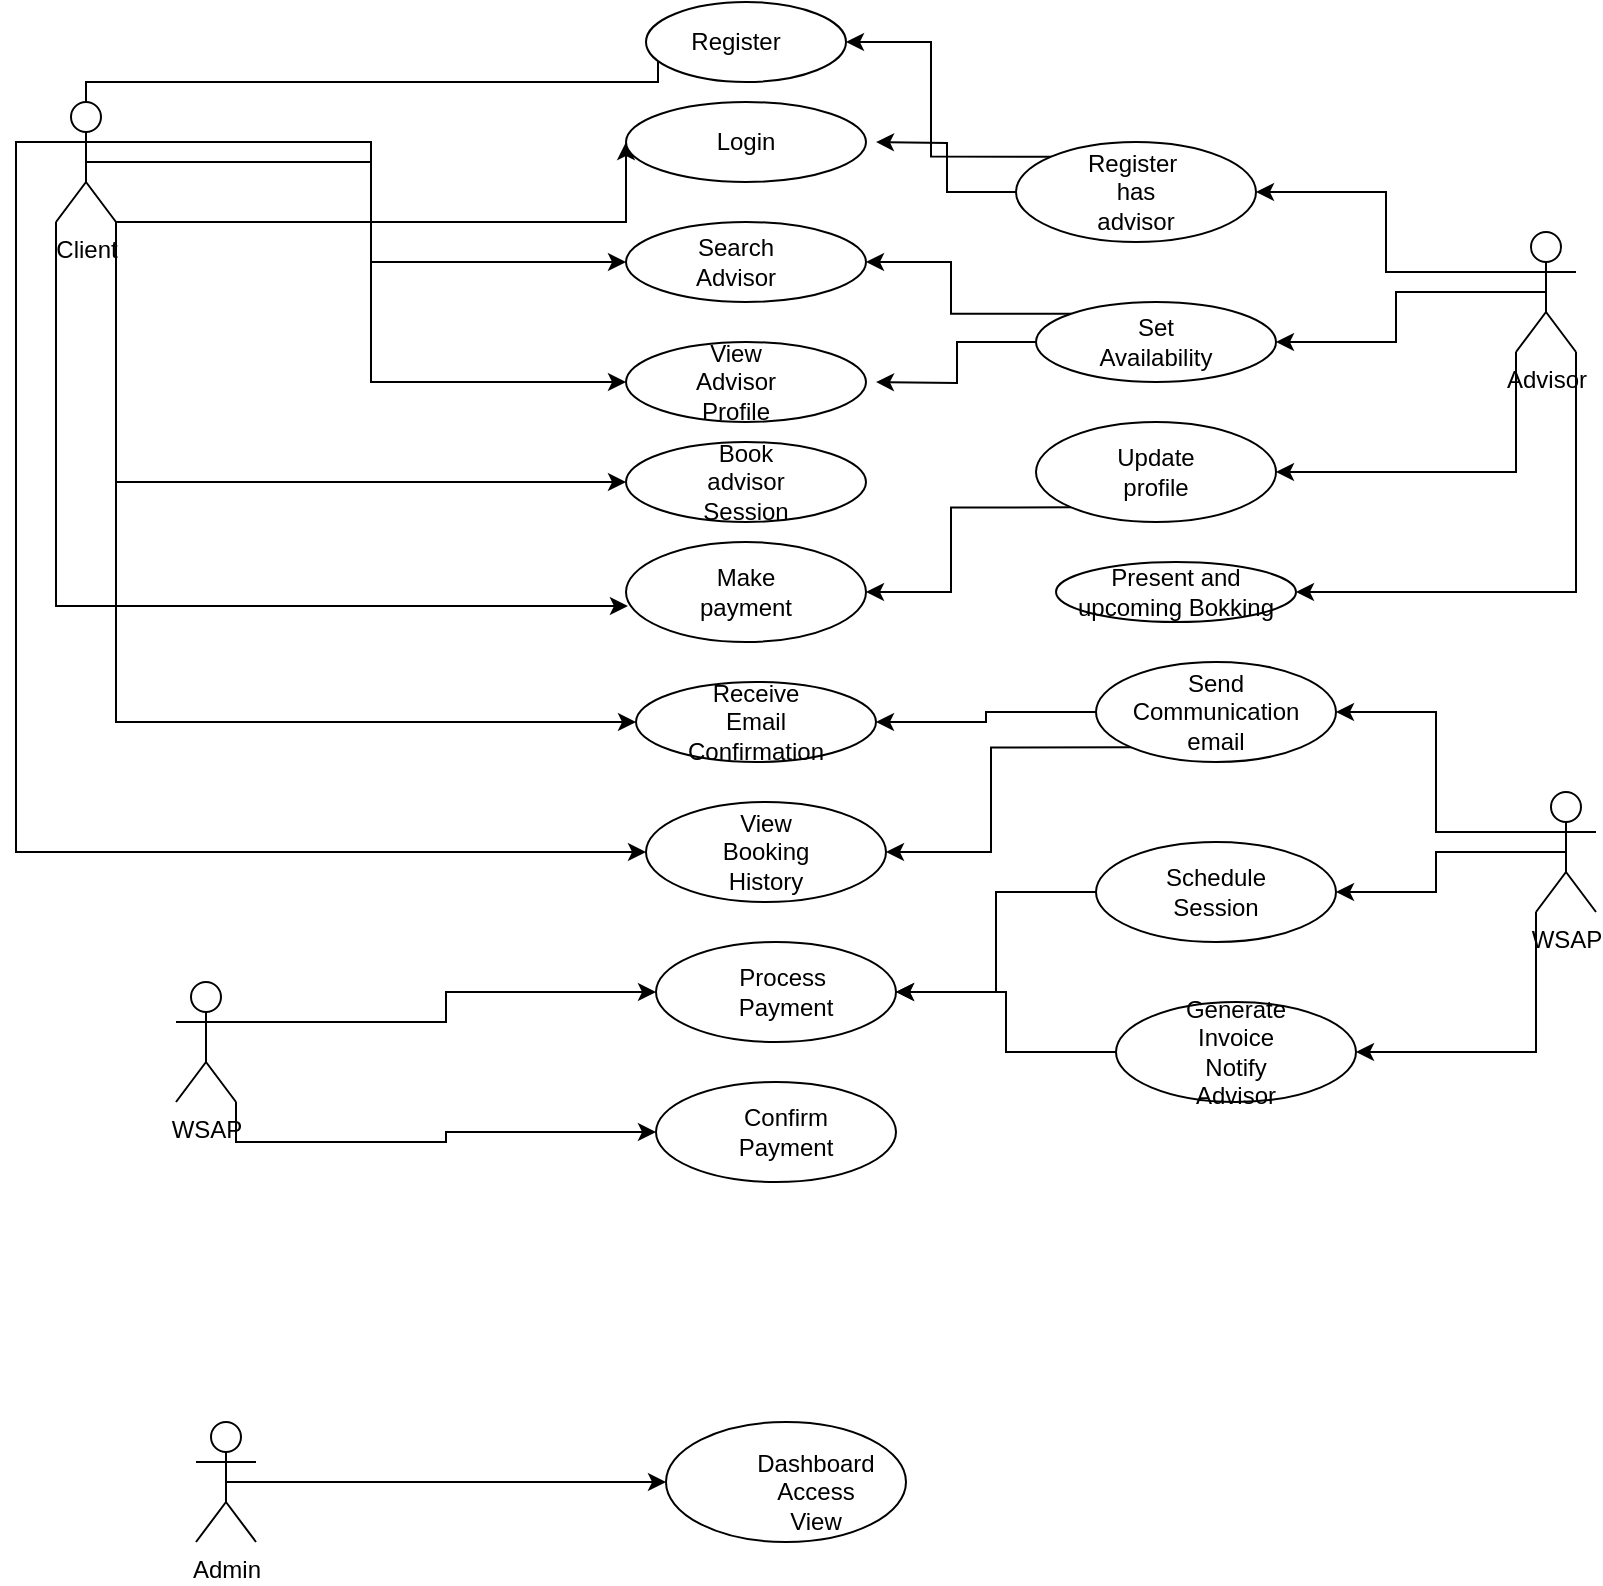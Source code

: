 <mxfile version="26.2.14" pages="2">
  <diagram name="Page-1" id="0P13ojsJWKji0uEoKuey">
    <mxGraphModel dx="786" dy="417" grid="1" gridSize="10" guides="1" tooltips="1" connect="1" arrows="1" fold="1" page="1" pageScale="1" pageWidth="850" pageHeight="1100" math="0" shadow="0">
      <root>
        <mxCell id="0" />
        <mxCell id="1" parent="0" />
        <mxCell id="HCQi1uKdtae3tc_xYhWS-5" style="edgeStyle=orthogonalEdgeStyle;rounded=0;orthogonalLoop=1;jettySize=auto;html=1;" parent="1" source="HCQi1uKdtae3tc_xYhWS-4" edge="1">
          <mxGeometry relative="1" as="geometry">
            <mxPoint x="330" y="70" as="targetPoint" />
            <Array as="points">
              <mxPoint x="45" y="90" />
              <mxPoint x="331" y="90" />
            </Array>
          </mxGeometry>
        </mxCell>
        <mxCell id="HCQi1uKdtae3tc_xYhWS-14" style="edgeStyle=orthogonalEdgeStyle;rounded=0;orthogonalLoop=1;jettySize=auto;html=1;exitX=1;exitY=1;exitDx=0;exitDy=0;exitPerimeter=0;entryX=0;entryY=0.5;entryDx=0;entryDy=0;" parent="1" source="HCQi1uKdtae3tc_xYhWS-4" target="HCQi1uKdtae3tc_xYhWS-11" edge="1">
          <mxGeometry relative="1" as="geometry">
            <Array as="points">
              <mxPoint x="315" y="160" />
            </Array>
          </mxGeometry>
        </mxCell>
        <mxCell id="HCQi1uKdtae3tc_xYhWS-30" style="edgeStyle=orthogonalEdgeStyle;rounded=0;orthogonalLoop=1;jettySize=auto;html=1;exitX=1;exitY=0.333;exitDx=0;exitDy=0;exitPerimeter=0;entryX=0;entryY=0.5;entryDx=0;entryDy=0;" parent="1" source="HCQi1uKdtae3tc_xYhWS-4" target="HCQi1uKdtae3tc_xYhWS-15" edge="1">
          <mxGeometry relative="1" as="geometry" />
        </mxCell>
        <mxCell id="HCQi1uKdtae3tc_xYhWS-31" style="edgeStyle=orthogonalEdgeStyle;rounded=0;orthogonalLoop=1;jettySize=auto;html=1;exitX=0.5;exitY=0.5;exitDx=0;exitDy=0;exitPerimeter=0;entryX=0;entryY=0.5;entryDx=0;entryDy=0;" parent="1" source="HCQi1uKdtae3tc_xYhWS-4" target="HCQi1uKdtae3tc_xYhWS-18" edge="1">
          <mxGeometry relative="1" as="geometry" />
        </mxCell>
        <mxCell id="HCQi1uKdtae3tc_xYhWS-32" style="edgeStyle=orthogonalEdgeStyle;rounded=0;orthogonalLoop=1;jettySize=auto;html=1;exitX=1;exitY=1;exitDx=0;exitDy=0;exitPerimeter=0;entryX=0;entryY=0.5;entryDx=0;entryDy=0;" parent="1" source="HCQi1uKdtae3tc_xYhWS-4" target="HCQi1uKdtae3tc_xYhWS-21" edge="1">
          <mxGeometry relative="1" as="geometry" />
        </mxCell>
        <mxCell id="HCQi1uKdtae3tc_xYhWS-37" style="edgeStyle=orthogonalEdgeStyle;rounded=0;orthogonalLoop=1;jettySize=auto;html=1;exitX=1;exitY=1;exitDx=0;exitDy=0;exitPerimeter=0;entryX=0;entryY=0.5;entryDx=0;entryDy=0;" parent="1" source="HCQi1uKdtae3tc_xYhWS-4" target="HCQi1uKdtae3tc_xYhWS-34" edge="1">
          <mxGeometry relative="1" as="geometry" />
        </mxCell>
        <mxCell id="HCQi1uKdtae3tc_xYhWS-40" style="edgeStyle=orthogonalEdgeStyle;rounded=0;orthogonalLoop=1;jettySize=auto;html=1;exitX=0;exitY=0.333;exitDx=0;exitDy=0;exitPerimeter=0;entryX=0;entryY=0.5;entryDx=0;entryDy=0;" parent="1" source="HCQi1uKdtae3tc_xYhWS-4" target="HCQi1uKdtae3tc_xYhWS-38" edge="1">
          <mxGeometry relative="1" as="geometry" />
        </mxCell>
        <mxCell id="HCQi1uKdtae3tc_xYhWS-4" value="Client" style="shape=umlActor;verticalLabelPosition=bottom;verticalAlign=top;html=1;outlineConnect=0;" parent="1" vertex="1">
          <mxGeometry x="30" y="100" width="30" height="60" as="geometry" />
        </mxCell>
        <mxCell id="HCQi1uKdtae3tc_xYhWS-9" value="" style="ellipse;whiteSpace=wrap;html=1;" parent="1" vertex="1">
          <mxGeometry x="325" y="50" width="100" height="40" as="geometry" />
        </mxCell>
        <mxCell id="HCQi1uKdtae3tc_xYhWS-10" value="Register" style="text;html=1;align=center;verticalAlign=middle;whiteSpace=wrap;rounded=0;" parent="1" vertex="1">
          <mxGeometry x="340" y="55" width="60" height="30" as="geometry" />
        </mxCell>
        <mxCell id="HCQi1uKdtae3tc_xYhWS-11" value="Login" style="ellipse;whiteSpace=wrap;html=1;" parent="1" vertex="1">
          <mxGeometry x="315" y="100" width="120" height="40" as="geometry" />
        </mxCell>
        <mxCell id="HCQi1uKdtae3tc_xYhWS-15" value="" style="ellipse;whiteSpace=wrap;html=1;" parent="1" vertex="1">
          <mxGeometry x="315" y="160" width="120" height="40" as="geometry" />
        </mxCell>
        <mxCell id="HCQi1uKdtae3tc_xYhWS-16" value="Search Advisor" style="text;html=1;align=center;verticalAlign=middle;whiteSpace=wrap;rounded=0;" parent="1" vertex="1">
          <mxGeometry x="340" y="165" width="60" height="30" as="geometry" />
        </mxCell>
        <mxCell id="HCQi1uKdtae3tc_xYhWS-18" value="" style="ellipse;whiteSpace=wrap;html=1;" parent="1" vertex="1">
          <mxGeometry x="315" y="220" width="120" height="40" as="geometry" />
        </mxCell>
        <mxCell id="HCQi1uKdtae3tc_xYhWS-21" value="" style="ellipse;whiteSpace=wrap;html=1;" parent="1" vertex="1">
          <mxGeometry x="315" y="270" width="120" height="40" as="geometry" />
        </mxCell>
        <mxCell id="HCQi1uKdtae3tc_xYhWS-22" value="Book advisor Session" style="text;html=1;align=center;verticalAlign=middle;whiteSpace=wrap;rounded=0;" parent="1" vertex="1">
          <mxGeometry x="345" y="275" width="60" height="30" as="geometry" />
        </mxCell>
        <mxCell id="HCQi1uKdtae3tc_xYhWS-23" value="" style="ellipse;whiteSpace=wrap;html=1;" parent="1" vertex="1">
          <mxGeometry x="315" y="320" width="120" height="50" as="geometry" />
        </mxCell>
        <mxCell id="HCQi1uKdtae3tc_xYhWS-24" value="Make payment" style="text;html=1;align=center;verticalAlign=middle;whiteSpace=wrap;rounded=0;" parent="1" vertex="1">
          <mxGeometry x="345" y="330" width="60" height="30" as="geometry" />
        </mxCell>
        <mxCell id="HCQi1uKdtae3tc_xYhWS-29" value="View Advisor Profile" style="text;html=1;align=center;verticalAlign=middle;whiteSpace=wrap;rounded=0;" parent="1" vertex="1">
          <mxGeometry x="340" y="225" width="60" height="30" as="geometry" />
        </mxCell>
        <mxCell id="HCQi1uKdtae3tc_xYhWS-33" style="edgeStyle=orthogonalEdgeStyle;rounded=0;orthogonalLoop=1;jettySize=auto;html=1;exitX=0;exitY=1;exitDx=0;exitDy=0;exitPerimeter=0;entryX=0.008;entryY=0.64;entryDx=0;entryDy=0;entryPerimeter=0;" parent="1" source="HCQi1uKdtae3tc_xYhWS-4" target="HCQi1uKdtae3tc_xYhWS-23" edge="1">
          <mxGeometry relative="1" as="geometry" />
        </mxCell>
        <mxCell id="HCQi1uKdtae3tc_xYhWS-34" value="" style="ellipse;whiteSpace=wrap;html=1;" parent="1" vertex="1">
          <mxGeometry x="320" y="390" width="120" height="40" as="geometry" />
        </mxCell>
        <mxCell id="HCQi1uKdtae3tc_xYhWS-35" value="Receive Email Confirmation" style="text;html=1;align=center;verticalAlign=middle;whiteSpace=wrap;rounded=0;" parent="1" vertex="1">
          <mxGeometry x="350" y="395" width="60" height="30" as="geometry" />
        </mxCell>
        <mxCell id="HCQi1uKdtae3tc_xYhWS-38" value="" style="ellipse;whiteSpace=wrap;html=1;" parent="1" vertex="1">
          <mxGeometry x="325" y="450" width="120" height="50" as="geometry" />
        </mxCell>
        <mxCell id="HCQi1uKdtae3tc_xYhWS-39" value="View Booking History" style="text;html=1;align=center;verticalAlign=middle;whiteSpace=wrap;rounded=0;" parent="1" vertex="1">
          <mxGeometry x="355" y="460" width="60" height="30" as="geometry" />
        </mxCell>
        <mxCell id="HCQi1uKdtae3tc_xYhWS-46" style="edgeStyle=orthogonalEdgeStyle;rounded=0;orthogonalLoop=1;jettySize=auto;html=1;exitX=0;exitY=0.333;exitDx=0;exitDy=0;exitPerimeter=0;" parent="1" source="HCQi1uKdtae3tc_xYhWS-43" target="HCQi1uKdtae3tc_xYhWS-44" edge="1">
          <mxGeometry relative="1" as="geometry" />
        </mxCell>
        <mxCell id="HCQi1uKdtae3tc_xYhWS-55" style="edgeStyle=orthogonalEdgeStyle;rounded=0;orthogonalLoop=1;jettySize=auto;html=1;exitX=0.5;exitY=0.5;exitDx=0;exitDy=0;exitPerimeter=0;entryX=1;entryY=0.5;entryDx=0;entryDy=0;" parent="1" source="HCQi1uKdtae3tc_xYhWS-43" target="HCQi1uKdtae3tc_xYhWS-48" edge="1">
          <mxGeometry relative="1" as="geometry" />
        </mxCell>
        <mxCell id="tqEGOq192ciYhR0Cisie-6" style="edgeStyle=orthogonalEdgeStyle;rounded=0;orthogonalLoop=1;jettySize=auto;html=1;exitX=0;exitY=1;exitDx=0;exitDy=0;exitPerimeter=0;entryX=1;entryY=0.5;entryDx=0;entryDy=0;" parent="1" source="HCQi1uKdtae3tc_xYhWS-43" target="HCQi1uKdtae3tc_xYhWS-51" edge="1">
          <mxGeometry relative="1" as="geometry" />
        </mxCell>
        <mxCell id="tqEGOq192ciYhR0Cisie-8" style="edgeStyle=orthogonalEdgeStyle;rounded=0;orthogonalLoop=1;jettySize=auto;html=1;exitX=1;exitY=1;exitDx=0;exitDy=0;exitPerimeter=0;entryX=1;entryY=0.5;entryDx=0;entryDy=0;" parent="1" source="HCQi1uKdtae3tc_xYhWS-43" target="tqEGOq192ciYhR0Cisie-7" edge="1">
          <mxGeometry relative="1" as="geometry" />
        </mxCell>
        <mxCell id="HCQi1uKdtae3tc_xYhWS-43" value="Advisor" style="shape=umlActor;verticalLabelPosition=bottom;verticalAlign=top;html=1;outlineConnect=0;" parent="1" vertex="1">
          <mxGeometry x="760" y="165" width="30" height="60" as="geometry" />
        </mxCell>
        <mxCell id="HCQi1uKdtae3tc_xYhWS-47" style="edgeStyle=orthogonalEdgeStyle;rounded=0;orthogonalLoop=1;jettySize=auto;html=1;exitX=0;exitY=0.5;exitDx=0;exitDy=0;" parent="1" source="HCQi1uKdtae3tc_xYhWS-44" edge="1">
          <mxGeometry relative="1" as="geometry">
            <mxPoint x="440" y="120" as="targetPoint" />
          </mxGeometry>
        </mxCell>
        <mxCell id="HCQi1uKdtae3tc_xYhWS-59" style="edgeStyle=orthogonalEdgeStyle;rounded=0;orthogonalLoop=1;jettySize=auto;html=1;exitX=0;exitY=0;exitDx=0;exitDy=0;entryX=1;entryY=0.5;entryDx=0;entryDy=0;" parent="1" source="HCQi1uKdtae3tc_xYhWS-44" target="HCQi1uKdtae3tc_xYhWS-9" edge="1">
          <mxGeometry relative="1" as="geometry" />
        </mxCell>
        <mxCell id="HCQi1uKdtae3tc_xYhWS-44" value="" style="ellipse;whiteSpace=wrap;html=1;" parent="1" vertex="1">
          <mxGeometry x="510" y="120" width="120" height="50" as="geometry" />
        </mxCell>
        <mxCell id="HCQi1uKdtae3tc_xYhWS-45" value="Register&amp;nbsp; has advisor" style="text;html=1;align=center;verticalAlign=middle;whiteSpace=wrap;rounded=0;" parent="1" vertex="1">
          <mxGeometry x="540" y="130" width="60" height="30" as="geometry" />
        </mxCell>
        <mxCell id="HCQi1uKdtae3tc_xYhWS-57" style="edgeStyle=orthogonalEdgeStyle;rounded=0;orthogonalLoop=1;jettySize=auto;html=1;exitX=0;exitY=0.5;exitDx=0;exitDy=0;" parent="1" source="HCQi1uKdtae3tc_xYhWS-48" edge="1">
          <mxGeometry relative="1" as="geometry">
            <mxPoint x="440" y="240" as="targetPoint" />
          </mxGeometry>
        </mxCell>
        <mxCell id="HCQi1uKdtae3tc_xYhWS-60" style="edgeStyle=orthogonalEdgeStyle;rounded=0;orthogonalLoop=1;jettySize=auto;html=1;exitX=0;exitY=0;exitDx=0;exitDy=0;entryX=1;entryY=0.5;entryDx=0;entryDy=0;" parent="1" source="HCQi1uKdtae3tc_xYhWS-48" target="HCQi1uKdtae3tc_xYhWS-15" edge="1">
          <mxGeometry relative="1" as="geometry" />
        </mxCell>
        <mxCell id="HCQi1uKdtae3tc_xYhWS-48" value="" style="ellipse;whiteSpace=wrap;html=1;" parent="1" vertex="1">
          <mxGeometry x="520" y="200" width="120" height="40" as="geometry" />
        </mxCell>
        <mxCell id="HCQi1uKdtae3tc_xYhWS-50" value="Set Availability" style="text;html=1;align=center;verticalAlign=middle;whiteSpace=wrap;rounded=0;" parent="1" vertex="1">
          <mxGeometry x="550" y="205" width="60" height="30" as="geometry" />
        </mxCell>
        <mxCell id="HCQi1uKdtae3tc_xYhWS-62" style="edgeStyle=orthogonalEdgeStyle;rounded=0;orthogonalLoop=1;jettySize=auto;html=1;exitX=0;exitY=1;exitDx=0;exitDy=0;entryX=1;entryY=0.5;entryDx=0;entryDy=0;" parent="1" source="HCQi1uKdtae3tc_xYhWS-51" target="HCQi1uKdtae3tc_xYhWS-23" edge="1">
          <mxGeometry relative="1" as="geometry" />
        </mxCell>
        <mxCell id="HCQi1uKdtae3tc_xYhWS-51" value="" style="ellipse;whiteSpace=wrap;html=1;" parent="1" vertex="1">
          <mxGeometry x="520" y="260" width="120" height="50" as="geometry" />
        </mxCell>
        <mxCell id="HCQi1uKdtae3tc_xYhWS-52" value="Update profile" style="text;html=1;align=center;verticalAlign=middle;whiteSpace=wrap;rounded=0;" parent="1" vertex="1">
          <mxGeometry x="550" y="270" width="60" height="30" as="geometry" />
        </mxCell>
        <mxCell id="HCQi1uKdtae3tc_xYhWS-64" value="" style="ellipse;whiteSpace=wrap;html=1;" parent="1" vertex="1">
          <mxGeometry x="330" y="520" width="120" height="50" as="geometry" />
        </mxCell>
        <mxCell id="HCQi1uKdtae3tc_xYhWS-65" value="" style="ellipse;whiteSpace=wrap;html=1;" parent="1" vertex="1">
          <mxGeometry x="330" y="590" width="120" height="50" as="geometry" />
        </mxCell>
        <mxCell id="HCQi1uKdtae3tc_xYhWS-66" value="Process&amp;nbsp; Payment" style="text;html=1;align=center;verticalAlign=middle;whiteSpace=wrap;rounded=0;" parent="1" vertex="1">
          <mxGeometry x="365" y="530" width="60" height="30" as="geometry" />
        </mxCell>
        <mxCell id="HCQi1uKdtae3tc_xYhWS-67" value="Confirm Payment" style="text;html=1;align=center;verticalAlign=middle;whiteSpace=wrap;rounded=0;" parent="1" vertex="1">
          <mxGeometry x="365" y="600" width="60" height="30" as="geometry" />
        </mxCell>
        <mxCell id="HCQi1uKdtae3tc_xYhWS-76" style="edgeStyle=orthogonalEdgeStyle;rounded=0;orthogonalLoop=1;jettySize=auto;html=1;exitX=0;exitY=0.333;exitDx=0;exitDy=0;exitPerimeter=0;entryX=1;entryY=0.5;entryDx=0;entryDy=0;" parent="1" source="HCQi1uKdtae3tc_xYhWS-69" target="HCQi1uKdtae3tc_xYhWS-70" edge="1">
          <mxGeometry relative="1" as="geometry" />
        </mxCell>
        <mxCell id="HCQi1uKdtae3tc_xYhWS-77" style="edgeStyle=orthogonalEdgeStyle;rounded=0;orthogonalLoop=1;jettySize=auto;html=1;exitX=0;exitY=1;exitDx=0;exitDy=0;exitPerimeter=0;entryX=1;entryY=0.5;entryDx=0;entryDy=0;" parent="1" source="HCQi1uKdtae3tc_xYhWS-69" target="HCQi1uKdtae3tc_xYhWS-72" edge="1">
          <mxGeometry relative="1" as="geometry" />
        </mxCell>
        <mxCell id="HCQi1uKdtae3tc_xYhWS-78" style="edgeStyle=orthogonalEdgeStyle;rounded=0;orthogonalLoop=1;jettySize=auto;html=1;exitX=0.5;exitY=0.5;exitDx=0;exitDy=0;exitPerimeter=0;entryX=1;entryY=0.5;entryDx=0;entryDy=0;" parent="1" source="HCQi1uKdtae3tc_xYhWS-69" target="HCQi1uKdtae3tc_xYhWS-71" edge="1">
          <mxGeometry relative="1" as="geometry" />
        </mxCell>
        <mxCell id="HCQi1uKdtae3tc_xYhWS-69" value="WSAP" style="shape=umlActor;verticalLabelPosition=bottom;verticalAlign=top;html=1;outlineConnect=0;" parent="1" vertex="1">
          <mxGeometry x="770" y="445" width="30" height="60" as="geometry" />
        </mxCell>
        <mxCell id="HCQi1uKdtae3tc_xYhWS-80" style="edgeStyle=orthogonalEdgeStyle;rounded=0;orthogonalLoop=1;jettySize=auto;html=1;exitX=0;exitY=0.5;exitDx=0;exitDy=0;entryX=1;entryY=0.5;entryDx=0;entryDy=0;" parent="1" source="HCQi1uKdtae3tc_xYhWS-70" target="HCQi1uKdtae3tc_xYhWS-34" edge="1">
          <mxGeometry relative="1" as="geometry" />
        </mxCell>
        <mxCell id="HCQi1uKdtae3tc_xYhWS-81" style="edgeStyle=orthogonalEdgeStyle;rounded=0;orthogonalLoop=1;jettySize=auto;html=1;exitX=0;exitY=1;exitDx=0;exitDy=0;entryX=1;entryY=0.5;entryDx=0;entryDy=0;" parent="1" source="HCQi1uKdtae3tc_xYhWS-70" target="HCQi1uKdtae3tc_xYhWS-38" edge="1">
          <mxGeometry relative="1" as="geometry" />
        </mxCell>
        <mxCell id="HCQi1uKdtae3tc_xYhWS-70" value="" style="ellipse;whiteSpace=wrap;html=1;" parent="1" vertex="1">
          <mxGeometry x="550" y="380" width="120" height="50" as="geometry" />
        </mxCell>
        <mxCell id="HCQi1uKdtae3tc_xYhWS-82" style="edgeStyle=orthogonalEdgeStyle;rounded=0;orthogonalLoop=1;jettySize=auto;html=1;exitX=0;exitY=0.5;exitDx=0;exitDy=0;entryX=1;entryY=0.5;entryDx=0;entryDy=0;" parent="1" source="HCQi1uKdtae3tc_xYhWS-71" target="HCQi1uKdtae3tc_xYhWS-64" edge="1">
          <mxGeometry relative="1" as="geometry" />
        </mxCell>
        <mxCell id="HCQi1uKdtae3tc_xYhWS-71" value="" style="ellipse;whiteSpace=wrap;html=1;" parent="1" vertex="1">
          <mxGeometry x="550" y="470" width="120" height="50" as="geometry" />
        </mxCell>
        <mxCell id="HCQi1uKdtae3tc_xYhWS-83" style="edgeStyle=orthogonalEdgeStyle;rounded=0;orthogonalLoop=1;jettySize=auto;html=1;exitX=0;exitY=0.5;exitDx=0;exitDy=0;" parent="1" source="HCQi1uKdtae3tc_xYhWS-72" target="HCQi1uKdtae3tc_xYhWS-64" edge="1">
          <mxGeometry relative="1" as="geometry" />
        </mxCell>
        <mxCell id="HCQi1uKdtae3tc_xYhWS-72" value="" style="ellipse;whiteSpace=wrap;html=1;" parent="1" vertex="1">
          <mxGeometry x="560" y="550" width="120" height="50" as="geometry" />
        </mxCell>
        <mxCell id="HCQi1uKdtae3tc_xYhWS-73" value="Send Communication email" style="text;html=1;align=center;verticalAlign=middle;whiteSpace=wrap;rounded=0;" parent="1" vertex="1">
          <mxGeometry x="580" y="390" width="60" height="30" as="geometry" />
        </mxCell>
        <mxCell id="HCQi1uKdtae3tc_xYhWS-74" value="Schedule Session" style="text;html=1;align=center;verticalAlign=middle;whiteSpace=wrap;rounded=0;" parent="1" vertex="1">
          <mxGeometry x="580" y="480" width="60" height="30" as="geometry" />
        </mxCell>
        <mxCell id="HCQi1uKdtae3tc_xYhWS-75" value="Generate Invoice Notify Advisor" style="text;html=1;align=center;verticalAlign=middle;whiteSpace=wrap;rounded=0;" parent="1" vertex="1">
          <mxGeometry x="590" y="560" width="60" height="30" as="geometry" />
        </mxCell>
        <mxCell id="tqEGOq192ciYhR0Cisie-2" style="edgeStyle=orthogonalEdgeStyle;rounded=0;orthogonalLoop=1;jettySize=auto;html=1;exitX=1;exitY=0.333;exitDx=0;exitDy=0;exitPerimeter=0;entryX=0;entryY=0.5;entryDx=0;entryDy=0;" parent="1" source="tqEGOq192ciYhR0Cisie-1" target="HCQi1uKdtae3tc_xYhWS-64" edge="1">
          <mxGeometry relative="1" as="geometry" />
        </mxCell>
        <mxCell id="tqEGOq192ciYhR0Cisie-3" style="edgeStyle=orthogonalEdgeStyle;rounded=0;orthogonalLoop=1;jettySize=auto;html=1;exitX=1;exitY=1;exitDx=0;exitDy=0;exitPerimeter=0;entryX=0;entryY=0.5;entryDx=0;entryDy=0;" parent="1" source="tqEGOq192ciYhR0Cisie-1" target="HCQi1uKdtae3tc_xYhWS-65" edge="1">
          <mxGeometry relative="1" as="geometry" />
        </mxCell>
        <mxCell id="tqEGOq192ciYhR0Cisie-1" value="WSAP" style="shape=umlActor;verticalLabelPosition=bottom;verticalAlign=top;html=1;outlineConnect=0;" parent="1" vertex="1">
          <mxGeometry x="90" y="540" width="30" height="60" as="geometry" />
        </mxCell>
        <mxCell id="tqEGOq192ciYhR0Cisie-7" value="Present and upcoming Bokking" style="ellipse;whiteSpace=wrap;html=1;" parent="1" vertex="1">
          <mxGeometry x="530" y="330" width="120" height="30" as="geometry" />
        </mxCell>
        <mxCell id="UuUZNxhZG1yXSGrTUQT2-4" style="edgeStyle=orthogonalEdgeStyle;rounded=0;orthogonalLoop=1;jettySize=auto;html=1;exitX=0.5;exitY=0.5;exitDx=0;exitDy=0;exitPerimeter=0;entryX=0;entryY=0.5;entryDx=0;entryDy=0;" edge="1" parent="1" source="UuUZNxhZG1yXSGrTUQT2-1" target="UuUZNxhZG1yXSGrTUQT2-2">
          <mxGeometry relative="1" as="geometry" />
        </mxCell>
        <mxCell id="UuUZNxhZG1yXSGrTUQT2-1" value="Admin" style="shape=umlActor;verticalLabelPosition=bottom;verticalAlign=top;html=1;outlineConnect=0;" vertex="1" parent="1">
          <mxGeometry x="100" y="760" width="30" height="60" as="geometry" />
        </mxCell>
        <mxCell id="UuUZNxhZG1yXSGrTUQT2-2" value="" style="ellipse;whiteSpace=wrap;html=1;" vertex="1" parent="1">
          <mxGeometry x="335" y="760" width="120" height="60" as="geometry" />
        </mxCell>
        <mxCell id="UuUZNxhZG1yXSGrTUQT2-3" value="Dashboard Access View" style="text;html=1;align=center;verticalAlign=middle;whiteSpace=wrap;rounded=0;" vertex="1" parent="1">
          <mxGeometry x="380" y="780" width="60" height="30" as="geometry" />
        </mxCell>
      </root>
    </mxGraphModel>
  </diagram>
  <diagram id="LyKVbY4yHNB6G9J7xZRu" name="Page-2">
    <mxGraphModel dx="786" dy="417" grid="1" gridSize="10" guides="1" tooltips="1" connect="1" arrows="1" fold="1" page="1" pageScale="1" pageWidth="850" pageHeight="1100" math="0" shadow="0">
      <root>
        <mxCell id="0" />
        <mxCell id="1" parent="0" />
      </root>
    </mxGraphModel>
  </diagram>
</mxfile>
